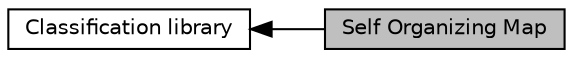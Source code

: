 digraph "Self Organizing Map"
{
  edge [fontname="Helvetica",fontsize="10",labelfontname="Helvetica",labelfontsize="10"];
  node [fontname="Helvetica",fontsize="10",shape=record];
  rankdir=LR;
  Node1 [label="Classification library",height=0.2,width=0.4,color="black", fillcolor="white", style="filled",URL="$group__ClassificationLibrary.html"];
  Node0 [label="Self Organizing Map",height=0.2,width=0.4,color="black", fillcolor="grey75", style="filled", fontcolor="black"];
  Node1->Node0 [shape=plaintext, dir="back", style="solid"];
}
